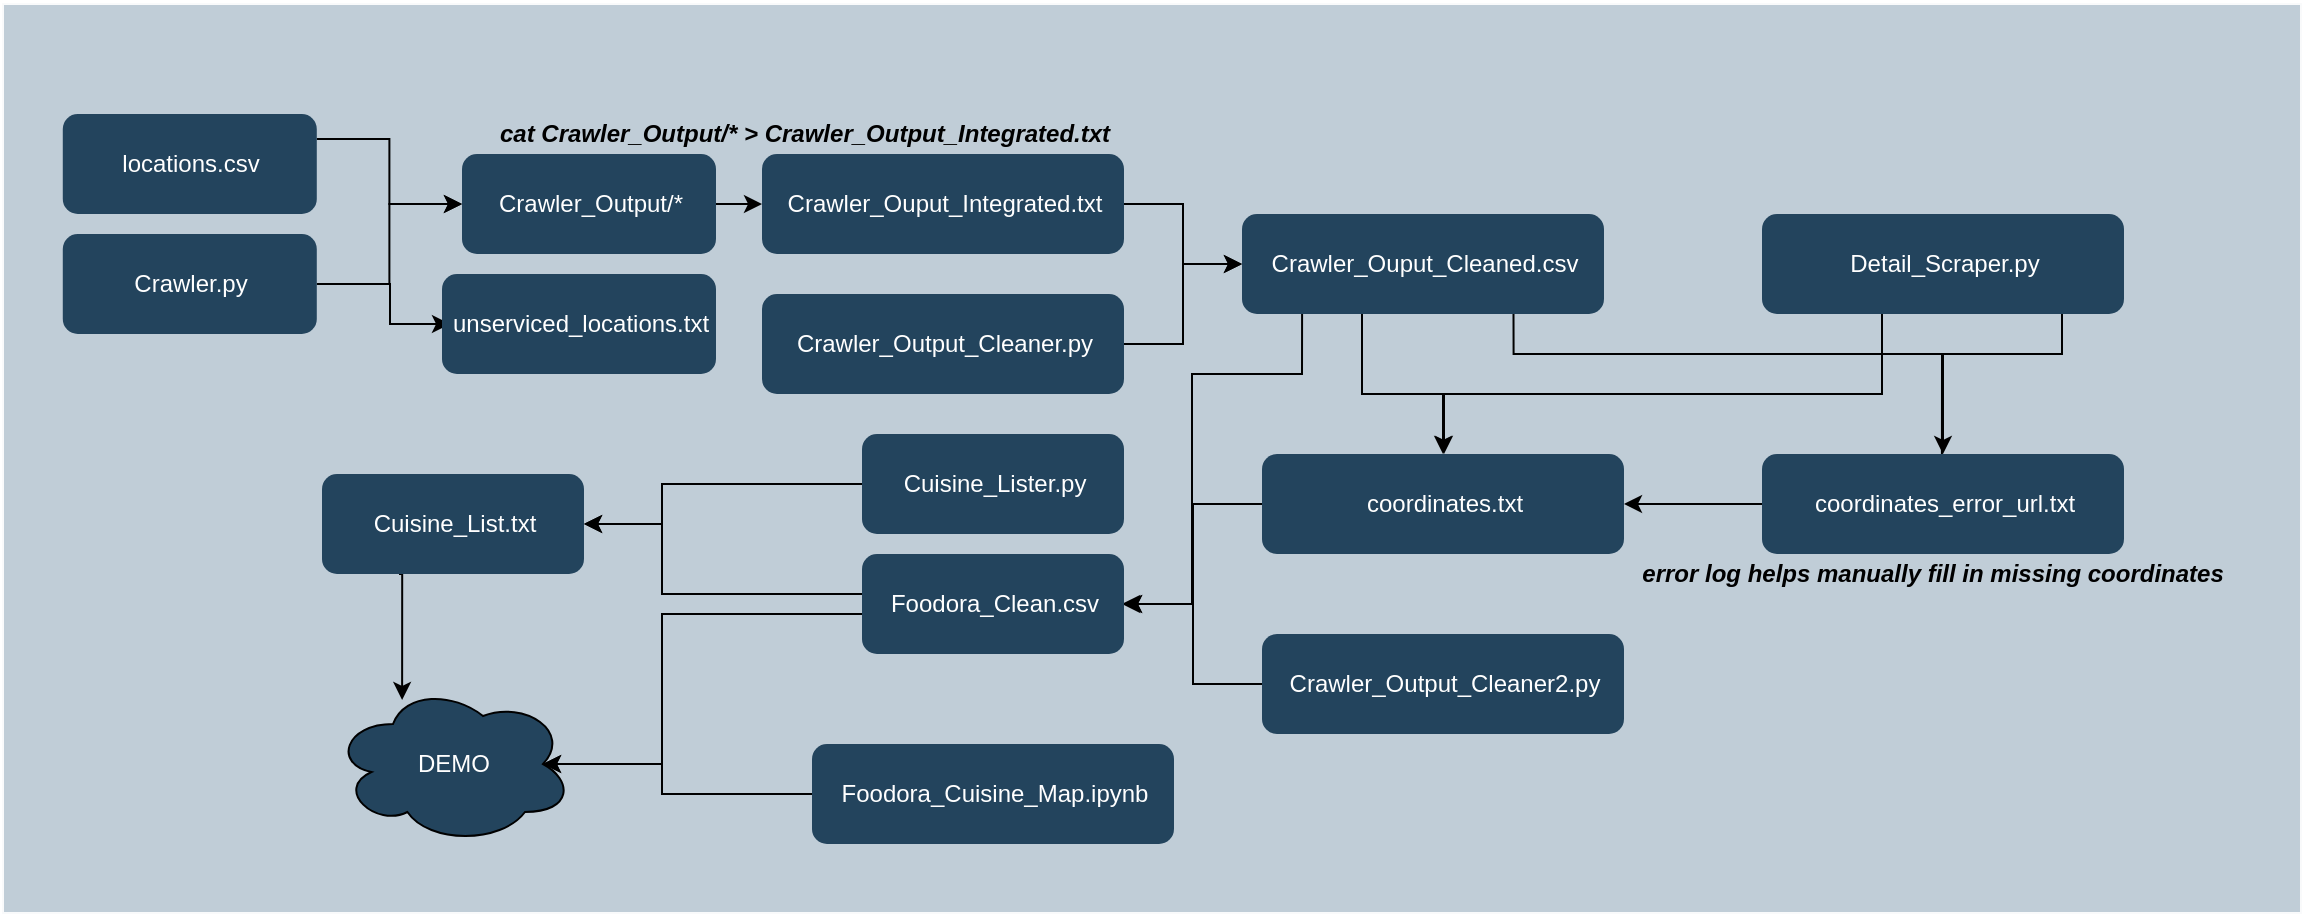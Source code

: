 <mxfile version="12.7.4" type="device"><diagram id="6a731a19-8d31-9384-78a2-239565b7b9f0" name="Page-1"><mxGraphModel dx="1079" dy="-262" grid="1" gridSize="10" guides="1" tooltips="1" connect="1" arrows="1" fold="1" page="1" pageScale="1" pageWidth="1169" pageHeight="827" background="#ffffff" math="0" shadow="0"><root><mxCell id="0"/><mxCell id="1" parent="0"/><mxCell id="76" value="" style="strokeColor=#FFFFFF;fillColor=#BAC8D3;fontSize=18;strokeWidth=2;fontFamily=Helvetica;html=1;opacity=90;" parent="1" vertex="1"><mxGeometry x="240" y="924.5" width="1150" height="455.5" as="geometry"/></mxCell><mxCell id="MDIg6kR44VjbyvgwCpWS-159" style="edgeStyle=orthogonalEdgeStyle;rounded=0;orthogonalLoop=1;jettySize=auto;html=1;exitX=1;exitY=0.25;exitDx=0;exitDy=0;" parent="1" source="90" target="MDIg6kR44VjbyvgwCpWS-144" edge="1"><mxGeometry relative="1" as="geometry"/></mxCell><mxCell id="90" value="&lt;font color=&quot;#ffffff&quot;&gt;locations.csv&lt;/font&gt;" style="rounded=1;fillColor=#23445D;strokeColor=none;strokeWidth=2;fontFamily=Helvetica;html=1;gradientColor=none;" parent="1" vertex="1"><mxGeometry x="270.395" y="980" width="127" height="50" as="geometry"/></mxCell><mxCell id="MDIg6kR44VjbyvgwCpWS-158" style="edgeStyle=orthogonalEdgeStyle;rounded=0;orthogonalLoop=1;jettySize=auto;html=1;entryX=0;entryY=0.5;entryDx=0;entryDy=0;" parent="1" source="MDIg6kR44VjbyvgwCpWS-143" target="MDIg6kR44VjbyvgwCpWS-144" edge="1"><mxGeometry relative="1" as="geometry"/></mxCell><mxCell id="2zGzNQmtJYgo--iXrPKN-91" style="edgeStyle=orthogonalEdgeStyle;rounded=0;orthogonalLoop=1;jettySize=auto;html=1;exitX=1;exitY=0.5;exitDx=0;exitDy=0;entryX=0;entryY=0.5;entryDx=0;entryDy=0;" edge="1" parent="1"><mxGeometry relative="1" as="geometry"><mxPoint x="401.395" y="1065" as="sourcePoint"/><mxPoint x="464" y="1085" as="targetPoint"/><Array as="points"><mxPoint x="434" y="1065"/><mxPoint x="434" y="1085"/></Array></mxGeometry></mxCell><mxCell id="MDIg6kR44VjbyvgwCpWS-143" value="&lt;font color=&quot;#ffffff&quot;&gt;Crawler.py&lt;/font&gt;" style="rounded=1;fillColor=#23445D;strokeColor=none;strokeWidth=2;fontFamily=Helvetica;html=1;gradientColor=none;" parent="1" vertex="1"><mxGeometry x="270.395" y="1040" width="127" height="50" as="geometry"/></mxCell><mxCell id="MDIg6kR44VjbyvgwCpWS-161" value="" style="edgeStyle=orthogonalEdgeStyle;rounded=0;orthogonalLoop=1;jettySize=auto;html=1;" parent="1" source="MDIg6kR44VjbyvgwCpWS-144" target="MDIg6kR44VjbyvgwCpWS-160" edge="1"><mxGeometry relative="1" as="geometry"/></mxCell><mxCell id="MDIg6kR44VjbyvgwCpWS-144" value="&lt;font color=&quot;#ffffff&quot;&gt;Crawler_Output/*&lt;br&gt;&lt;/font&gt;" style="rounded=1;fillColor=#23445D;strokeColor=none;strokeWidth=2;fontFamily=Helvetica;html=1;gradientColor=none;" parent="1" vertex="1"><mxGeometry x="470" y="1000" width="127" height="50" as="geometry"/></mxCell><mxCell id="MDIg6kR44VjbyvgwCpWS-165" value="" style="edgeStyle=orthogonalEdgeStyle;rounded=0;orthogonalLoop=1;jettySize=auto;html=1;" parent="1" source="MDIg6kR44VjbyvgwCpWS-160" target="MDIg6kR44VjbyvgwCpWS-164" edge="1"><mxGeometry relative="1" as="geometry"/></mxCell><mxCell id="MDIg6kR44VjbyvgwCpWS-160" value="&lt;font color=&quot;#ffffff&quot;&gt;Crawler_Ouput_Integrated.txt&lt;br&gt;&lt;/font&gt;" style="rounded=1;fillColor=#23445D;strokeColor=none;strokeWidth=2;fontFamily=Helvetica;html=1;gradientColor=none;" parent="1" vertex="1"><mxGeometry x="620" y="1000" width="181" height="50" as="geometry"/></mxCell><mxCell id="MDIg6kR44VjbyvgwCpWS-169" value="" style="edgeStyle=orthogonalEdgeStyle;rounded=0;orthogonalLoop=1;jettySize=auto;html=1;" parent="1" source="MDIg6kR44VjbyvgwCpWS-164" target="MDIg6kR44VjbyvgwCpWS-168" edge="1"><mxGeometry relative="1" as="geometry"><Array as="points"><mxPoint x="920" y="1120"/><mxPoint x="961" y="1120"/></Array></mxGeometry></mxCell><mxCell id="MDIg6kR44VjbyvgwCpWS-184" style="edgeStyle=orthogonalEdgeStyle;rounded=0;orthogonalLoop=1;jettySize=auto;html=1;entryX=0.497;entryY=0.2;entryDx=0;entryDy=0;entryPerimeter=0;exitX=0.75;exitY=1;exitDx=0;exitDy=0;" parent="1" source="MDIg6kR44VjbyvgwCpWS-164" target="MDIg6kR44VjbyvgwCpWS-173" edge="1"><mxGeometry relative="1" as="geometry"><Array as="points"><mxPoint x="996" y="1100"/><mxPoint x="1210" y="1100"/></Array></mxGeometry></mxCell><mxCell id="mJzSt4b3lQG6oE2xLg0L-90" style="edgeStyle=orthogonalEdgeStyle;rounded=0;orthogonalLoop=1;jettySize=auto;html=1;exitX=0.166;exitY=1;exitDx=0;exitDy=0;exitPerimeter=0;" parent="1" source="MDIg6kR44VjbyvgwCpWS-164" edge="1"><mxGeometry relative="1" as="geometry"><mxPoint x="954.5" y="1080" as="sourcePoint"/><mxPoint x="800" y="1225" as="targetPoint"/><Array as="points"><mxPoint x="890" y="1110"/><mxPoint x="835" y="1110"/><mxPoint x="835" y="1225"/></Array></mxGeometry></mxCell><mxCell id="MDIg6kR44VjbyvgwCpWS-164" value="&lt;font color=&quot;#ffffff&quot;&gt;Crawler_Ouput_Cleaned.csv&lt;br&gt;&lt;/font&gt;" style="rounded=1;fillColor=#23445D;strokeColor=none;strokeWidth=2;fontFamily=Helvetica;html=1;gradientColor=none;" parent="1" vertex="1"><mxGeometry x="860" y="1030" width="181" height="50" as="geometry"/></mxCell><mxCell id="MDIg6kR44VjbyvgwCpWS-186" style="edgeStyle=orthogonalEdgeStyle;rounded=0;orthogonalLoop=1;jettySize=auto;html=1;entryX=1;entryY=0.5;entryDx=0;entryDy=0;" parent="1" source="MDIg6kR44VjbyvgwCpWS-173" target="MDIg6kR44VjbyvgwCpWS-168" edge="1"><mxGeometry relative="1" as="geometry"/></mxCell><mxCell id="MDIg6kR44VjbyvgwCpWS-173" value="&lt;font color=&quot;#ffffff&quot;&gt;coordinates_error_url.txt&lt;br&gt;&lt;/font&gt;" style="rounded=1;fillColor=#23445D;strokeColor=none;strokeWidth=2;fontFamily=Helvetica;html=1;gradientColor=none;" parent="1" vertex="1"><mxGeometry x="1120" y="1150" width="181" height="50" as="geometry"/></mxCell><mxCell id="mJzSt4b3lQG6oE2xLg0L-92" style="edgeStyle=orthogonalEdgeStyle;rounded=0;orthogonalLoop=1;jettySize=auto;html=1;entryX=1;entryY=0.5;entryDx=0;entryDy=0;" parent="1" source="MDIg6kR44VjbyvgwCpWS-168" target="MDIg6kR44VjbyvgwCpWS-191" edge="1"><mxGeometry relative="1" as="geometry"/></mxCell><mxCell id="MDIg6kR44VjbyvgwCpWS-168" value="&lt;font color=&quot;#ffffff&quot;&gt;coordinates.txt&lt;br&gt;&lt;/font&gt;" style="rounded=1;fillColor=#23445D;strokeColor=none;strokeWidth=2;fontFamily=Helvetica;html=1;gradientColor=none;" parent="1" vertex="1"><mxGeometry x="870" y="1150" width="181" height="50" as="geometry"/></mxCell><mxCell id="MDIg6kR44VjbyvgwCpWS-162" value="&lt;b&gt;&lt;i&gt;cat Crawler_Output/* &amp;gt; Crawler_Output_Integrated.txt&lt;/i&gt;&lt;/b&gt;" style="text;html=1;align=center;verticalAlign=middle;resizable=0;points=[];autosize=1;" parent="1" vertex="1"><mxGeometry x="481" y="980" width="320" height="20" as="geometry"/></mxCell><mxCell id="MDIg6kR44VjbyvgwCpWS-166" style="edgeStyle=orthogonalEdgeStyle;rounded=0;orthogonalLoop=1;jettySize=auto;html=1;entryX=0;entryY=0.5;entryDx=0;entryDy=0;" parent="1" source="MDIg6kR44VjbyvgwCpWS-163" target="MDIg6kR44VjbyvgwCpWS-164" edge="1"><mxGeometry relative="1" as="geometry"/></mxCell><mxCell id="MDIg6kR44VjbyvgwCpWS-163" value="&lt;font color=&quot;#ffffff&quot;&gt;Crawler_Output_Cleaner.py&lt;br&gt;&lt;/font&gt;" style="rounded=1;fillColor=#23445D;strokeColor=none;strokeWidth=2;fontFamily=Helvetica;html=1;gradientColor=none;" parent="1" vertex="1"><mxGeometry x="620" y="1070" width="181" height="50" as="geometry"/></mxCell><mxCell id="MDIg6kR44VjbyvgwCpWS-170" style="edgeStyle=orthogonalEdgeStyle;rounded=0;orthogonalLoop=1;jettySize=auto;html=1;entryX=0.5;entryY=0;entryDx=0;entryDy=0;" parent="1" source="MDIg6kR44VjbyvgwCpWS-167" target="MDIg6kR44VjbyvgwCpWS-168" edge="1"><mxGeometry relative="1" as="geometry"><Array as="points"><mxPoint x="1180" y="1120"/><mxPoint x="961" y="1120"/></Array></mxGeometry></mxCell><mxCell id="MDIg6kR44VjbyvgwCpWS-185" style="edgeStyle=orthogonalEdgeStyle;rounded=0;orthogonalLoop=1;jettySize=auto;html=1;entryX=0.5;entryY=0;entryDx=0;entryDy=0;" parent="1" source="MDIg6kR44VjbyvgwCpWS-167" target="MDIg6kR44VjbyvgwCpWS-173" edge="1"><mxGeometry relative="1" as="geometry"><Array as="points"><mxPoint x="1270" y="1100"/><mxPoint x="1211" y="1100"/></Array></mxGeometry></mxCell><mxCell id="MDIg6kR44VjbyvgwCpWS-167" value="&lt;font color=&quot;#ffffff&quot;&gt;Detail_Scraper.py&lt;br&gt;&lt;/font&gt;" style="rounded=1;fillColor=#23445D;strokeColor=none;strokeWidth=2;fontFamily=Helvetica;html=1;gradientColor=none;" parent="1" vertex="1"><mxGeometry x="1120" y="1030" width="181" height="50" as="geometry"/></mxCell><mxCell id="MDIg6kR44VjbyvgwCpWS-187" value="&lt;b&gt;&lt;i&gt;error log helps manually fill in missing coordinates&lt;/i&gt;&lt;/b&gt;" style="text;html=1;align=center;verticalAlign=middle;resizable=0;points=[];autosize=1;" parent="1" vertex="1"><mxGeometry x="1050" y="1200" width="310" height="20" as="geometry"/></mxCell><mxCell id="mJzSt4b3lQG6oE2xLg0L-93" style="edgeStyle=orthogonalEdgeStyle;rounded=0;orthogonalLoop=1;jettySize=auto;html=1;entryX=1;entryY=0.5;entryDx=0;entryDy=0;" parent="1" source="MDIg6kR44VjbyvgwCpWS-190" target="MDIg6kR44VjbyvgwCpWS-191" edge="1"><mxGeometry relative="1" as="geometry"/></mxCell><mxCell id="MDIg6kR44VjbyvgwCpWS-190" value="&lt;font color=&quot;#ffffff&quot;&gt;Crawler_Output_Cleaner2.py&lt;br&gt;&lt;/font&gt;" style="rounded=1;fillColor=#23445D;strokeColor=none;strokeWidth=2;fontFamily=Helvetica;html=1;gradientColor=none;" parent="1" vertex="1"><mxGeometry x="870" y="1240" width="181" height="50" as="geometry"/></mxCell><mxCell id="MDIg6kR44VjbyvgwCpWS-207" style="edgeStyle=orthogonalEdgeStyle;rounded=0;orthogonalLoop=1;jettySize=auto;html=1;" parent="1" source="MDIg6kR44VjbyvgwCpWS-191" target="MDIg6kR44VjbyvgwCpWS-196" edge="1"><mxGeometry relative="1" as="geometry"><Array as="points"><mxPoint x="570" y="1220"/><mxPoint x="570" y="1185"/></Array></mxGeometry></mxCell><mxCell id="MDIg6kR44VjbyvgwCpWS-216" style="edgeStyle=orthogonalEdgeStyle;rounded=0;orthogonalLoop=1;jettySize=auto;html=1;entryX=0.875;entryY=0.5;entryDx=0;entryDy=0;entryPerimeter=0;" parent="1" source="MDIg6kR44VjbyvgwCpWS-191" target="MDIg6kR44VjbyvgwCpWS-200" edge="1"><mxGeometry relative="1" as="geometry"><Array as="points"><mxPoint x="570" y="1230"/><mxPoint x="570" y="1305"/></Array></mxGeometry></mxCell><mxCell id="MDIg6kR44VjbyvgwCpWS-191" value="&lt;font color=&quot;#ffffff&quot;&gt;Foodora_Clean.csv&lt;br&gt;&lt;/font&gt;" style="rounded=1;fillColor=#23445D;strokeColor=none;strokeWidth=2;fontFamily=Helvetica;html=1;gradientColor=none;" parent="1" vertex="1"><mxGeometry x="670" y="1200" width="131" height="50" as="geometry"/></mxCell><mxCell id="MDIg6kR44VjbyvgwCpWS-197" value="" style="edgeStyle=orthogonalEdgeStyle;rounded=0;orthogonalLoop=1;jettySize=auto;html=1;" parent="1" source="MDIg6kR44VjbyvgwCpWS-195" target="MDIg6kR44VjbyvgwCpWS-196" edge="1"><mxGeometry relative="1" as="geometry"><Array as="points"><mxPoint x="570" y="1165"/><mxPoint x="570" y="1185"/></Array></mxGeometry></mxCell><mxCell id="MDIg6kR44VjbyvgwCpWS-195" value="&lt;font color=&quot;#ffffff&quot;&gt;Cuisine_Lister.py&lt;br&gt;&lt;/font&gt;" style="rounded=1;fillColor=#23445D;strokeColor=none;strokeWidth=2;fontFamily=Helvetica;html=1;gradientColor=none;" parent="1" vertex="1"><mxGeometry x="670" y="1140" width="131" height="50" as="geometry"/></mxCell><mxCell id="MDIg6kR44VjbyvgwCpWS-209" style="edgeStyle=orthogonalEdgeStyle;rounded=0;orthogonalLoop=1;jettySize=auto;html=1;entryX=0.513;entryY=0.1;entryDx=0;entryDy=0;entryPerimeter=0;" parent="1" edge="1"><mxGeometry relative="1" as="geometry"><mxPoint x="438.5" y="1210" as="sourcePoint"/><mxPoint x="440.06" y="1273" as="targetPoint"/><Array as="points"><mxPoint x="440" y="1210"/></Array></mxGeometry></mxCell><mxCell id="MDIg6kR44VjbyvgwCpWS-196" value="&lt;font color=&quot;#ffffff&quot;&gt;Cuisine_List.txt&lt;br&gt;&lt;/font&gt;" style="rounded=1;fillColor=#23445D;strokeColor=none;strokeWidth=2;fontFamily=Helvetica;html=1;gradientColor=none;" parent="1" vertex="1"><mxGeometry x="400" y="1160" width="131" height="50" as="geometry"/></mxCell><mxCell id="MDIg6kR44VjbyvgwCpWS-219" style="edgeStyle=orthogonalEdgeStyle;rounded=0;orthogonalLoop=1;jettySize=auto;html=1;entryX=0.875;entryY=0.5;entryDx=0;entryDy=0;entryPerimeter=0;" parent="1" source="MDIg6kR44VjbyvgwCpWS-199" target="MDIg6kR44VjbyvgwCpWS-200" edge="1"><mxGeometry relative="1" as="geometry"><Array as="points"><mxPoint x="570" y="1320"/><mxPoint x="570" y="1305"/></Array></mxGeometry></mxCell><mxCell id="MDIg6kR44VjbyvgwCpWS-199" value="&lt;font color=&quot;#ffffff&quot;&gt;Foodora_Cuisine_Map.ipynb&lt;br&gt;&lt;/font&gt;" style="rounded=1;fillColor=#23445D;strokeColor=none;strokeWidth=2;fontFamily=Helvetica;html=1;gradientColor=none;" parent="1" vertex="1"><mxGeometry x="645" y="1295" width="181" height="50" as="geometry"/></mxCell><mxCell id="MDIg6kR44VjbyvgwCpWS-200" value="&lt;font color=&quot;#ffffff&quot;&gt;DEMO&lt;/font&gt;" style="ellipse;shape=cloud;whiteSpace=wrap;html=1;fillColor=#23445D;" parent="1" vertex="1"><mxGeometry x="405.5" y="1265" width="120" height="80" as="geometry"/></mxCell><mxCell id="2zGzNQmtJYgo--iXrPKN-90" value="&lt;font color=&quot;#ffffff&quot;&gt;unserviced_locations.txt&lt;br&gt;&lt;/font&gt;" style="rounded=1;fillColor=#23445D;strokeColor=none;strokeWidth=2;fontFamily=Helvetica;html=1;gradientColor=none;" vertex="1" parent="1"><mxGeometry x="460" y="1060" width="137" height="50" as="geometry"/></mxCell></root></mxGraphModel></diagram></mxfile>